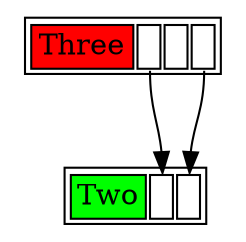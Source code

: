 digraph {
    node[shape=plaintext];
    n2[label=<<table>
      <tr>
        <td colspan="3" bgcolor="red">Three</td>
        <td port="b0"> </td>
        <td port="b1"> </td>
        <td port="b2"> </td>
      </tr>
      </table>>];
    n3[label=<<table>
      <tr>
        <td colspan="2" bgcolor="green">Two</td>
        <td port="a0"> </td>
        <td port="a1"> </td>
      </tr>
    </table>>];
    n2:b0 -> n3:a0;
    n2:b2 -> n3:a1;

}
